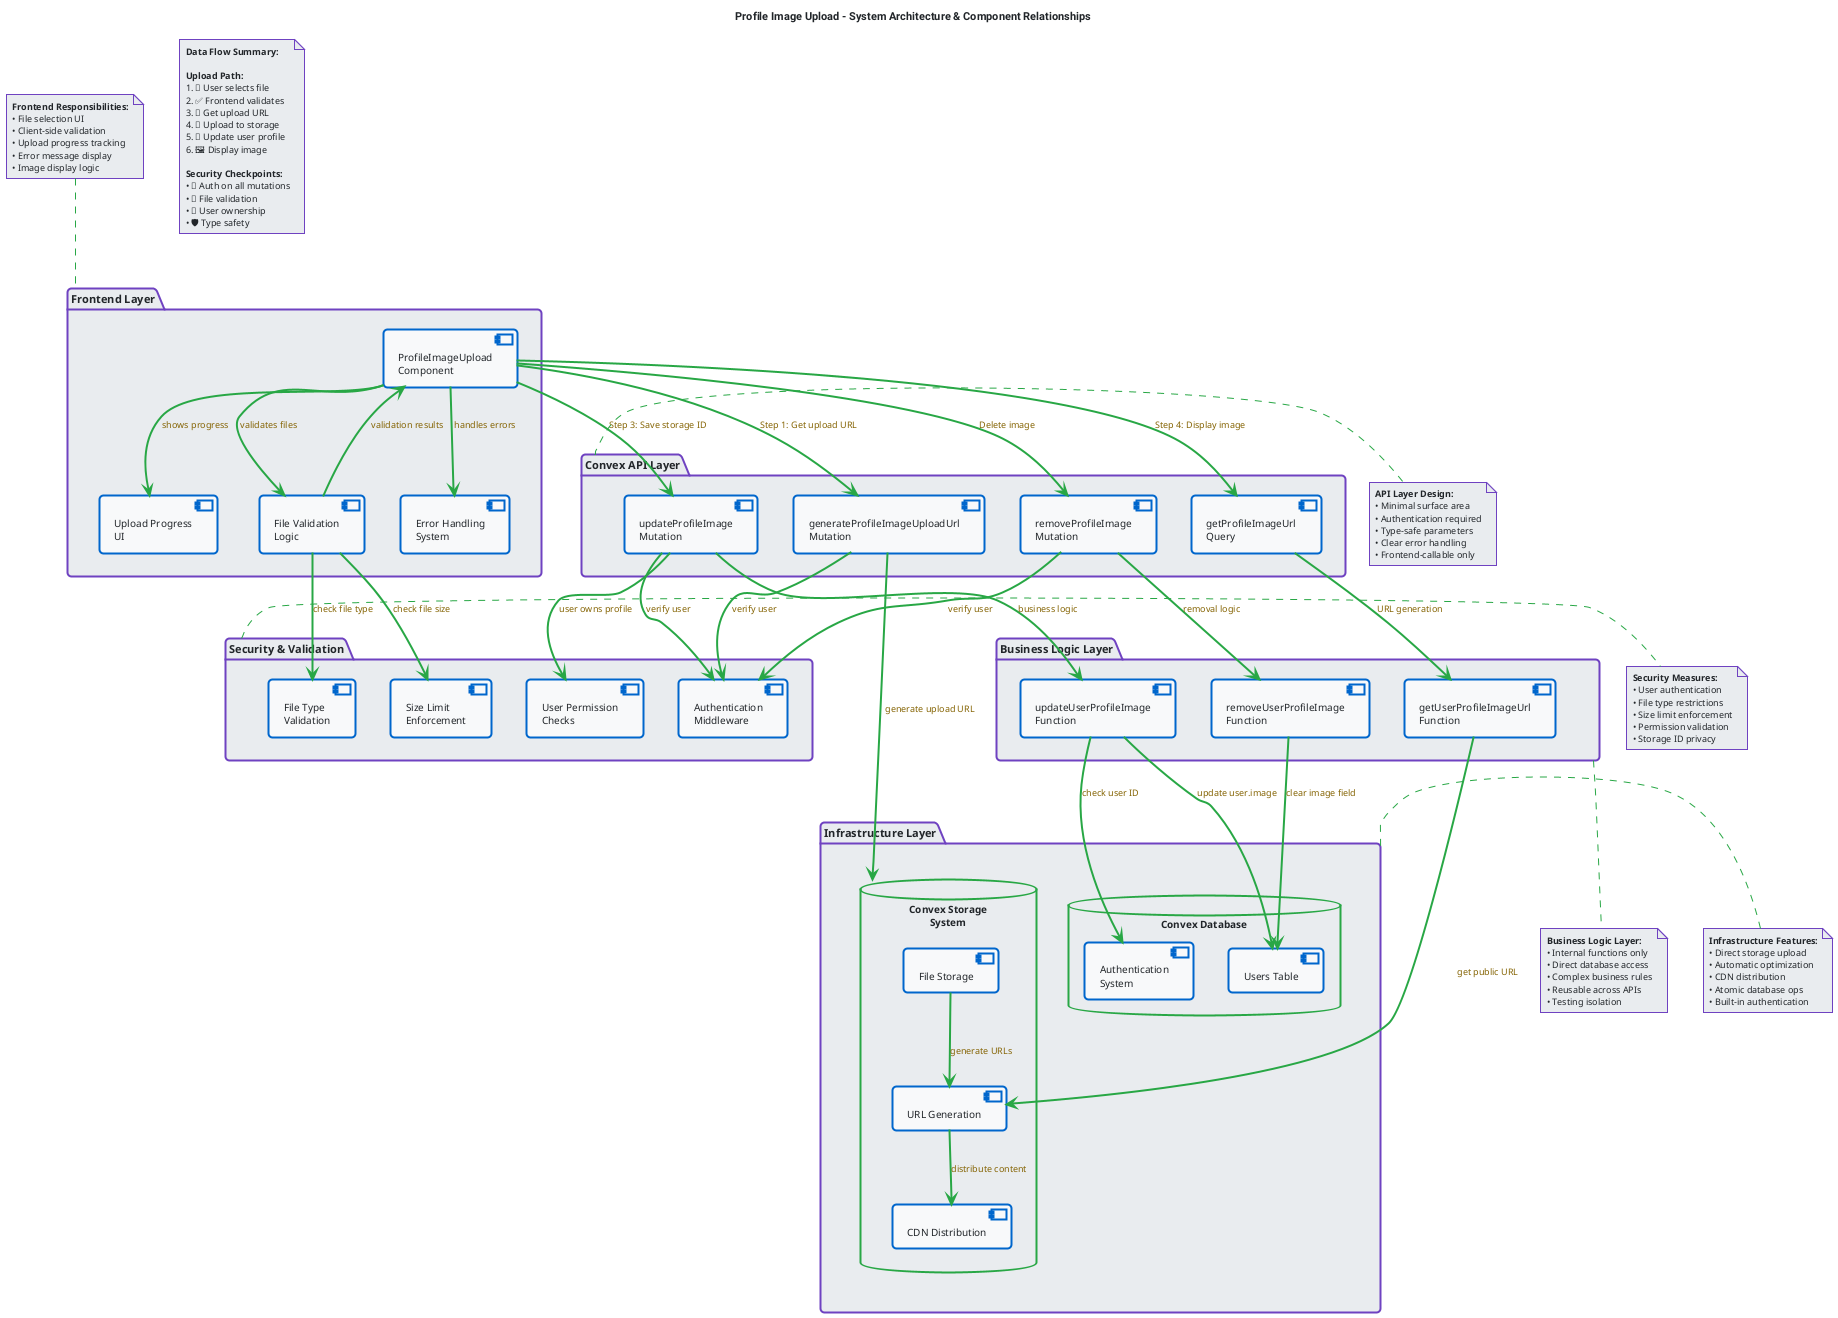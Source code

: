 @startuml Profile Image Upload - Architecture Components
<style>
' Professional Light Theme Configuration - Pure CSS Style
!$color_bg = "#ffffff"
!$color_bg_light = "#f8f9fa"
!$color_bg_lighter = "#e9ecef"
!$color_fg = "#212529"
!$color_fg_muted = "#6c757d"
!$color_primary = "#0066cc"
!$color_primary_light = "#4da6ff"
!$color_success = "#28a745"
!$color_warning = "#856404"
!$color_error = "#dc3545"
!$color_accent = "#6f42c1"

' Root document styling
document {
  BackGroundColor: $color_bg;
  FontColor: $color_fg;
  FontName: "Segoe UI", -apple-system, BlinkMacSystemFont, Roboto, "Helvetica Neue", Arial, sans-serif;
  FontSize: 11;
}

' Component styling
component {
  BackGroundColor: $color_bg_light;
  LineColor: $color_primary;
  FontColor: $color_fg;
  FontSize: 10;
  LineThickness: 2;
  RoundCorner: 8;
  Padding: 8;
}

' Package styling
package {
  BackGroundColor: $color_bg_lighter;
  LineColor: $color_accent;
  FontColor: $color_fg;
  FontSize: 11;
  LineThickness: 2;
  RoundCorner: 8;
}

' Database styling
database {
  BackGroundColor: $color_bg_lighter;
  LineColor: $color_success;
  FontColor: $color_fg;
  FontSize: 10;
  LineThickness: 2;
}

' Arrow styling
arrow {
  LineColor: $color_success;
  FontColor: $color_warning;
  FontSize: 9;
  LineThickness: 2;
}

' Note styling
note {
  BackGroundColor: $color_bg_lighter;
  LineColor: $color_accent;
  FontColor: $color_fg;
  FontSize: 9;
  LineThickness: 1;
  RoundCorner: 6;
  Padding: 6;
}
</style>

title Profile Image Upload - System Architecture & Component Relationships

package "Frontend Layer" as Frontend {
  [ProfileImageUpload\nComponent] as ProfileComp
  [File Validation\nLogic] as FileValidation
  [Upload Progress\nUI] as ProgressUI
  [Error Handling\nSystem] as ErrorHandler
}

package "Convex API Layer" as APILayer {
  [generateProfileImageUploadUrl\nMutation] as GenerateURL
  [updateProfileImage\nMutation] as UpdateProfile
  [getProfileImageUrl\nQuery] as GetImageURL
  [removeProfileImage\nMutation] as RemoveImage
}

package "Business Logic Layer" as ModelLayer {
  [updateUserProfileImage\nFunction] as UpdateFunction
  [getUserProfileImageUrl\nFunction] as GetURLFunction
  [removeUserProfileImage\nFunction] as RemoveFunction
}

package "Infrastructure Layer" as Infrastructure {
  database "Convex Storage\nSystem" as Storage {
    [File Storage] as FileStore
    [URL Generation] as URLGen
    [CDN Distribution] as CDN
  }
  
  database "Convex Database" as Database {
    [Users Table] as UsersTable
    [Authentication\nSystem] as Auth
  }
}

package "Security & Validation" as Security {
  [Authentication\nMiddleware] as AuthMiddleware
  [File Type\nValidation] as FileTypeValidation
  [Size Limit\nEnforcement] as SizeValidation
  [User Permission\nChecks] as PermissionCheck
}

' Frontend Component Relationships
ProfileComp --> FileValidation : validates files
ProfileComp --> ProgressUI : shows progress
ProfileComp --> ErrorHandler : handles errors
FileValidation --> ProfileComp : validation results

' API Calls from Frontend
ProfileComp --> GenerateURL : Step 1: Get upload URL
ProfileComp --> UpdateProfile : Step 3: Save storage ID
ProfileComp --> GetImageURL : Step 4: Display image
ProfileComp --> RemoveImage : Delete image

' API to Model Layer
GenerateURL --> Storage : generate upload URL
UpdateProfile --> UpdateFunction : business logic
GetImageURL --> GetURLFunction : URL generation
RemoveImage --> RemoveFunction : removal logic

' Model Layer to Infrastructure
UpdateFunction --> UsersTable : update user.image
UpdateFunction --> Auth : check user ID
GetURLFunction --> URLGen : get public URL
RemoveFunction --> UsersTable : clear image field

' Security Integration
GenerateURL --> AuthMiddleware : verify user
UpdateProfile --> AuthMiddleware : verify user
RemoveImage --> AuthMiddleware : verify user
UpdateProfile --> PermissionCheck : user owns profile

FileValidation --> FileTypeValidation : check file type
FileValidation --> SizeValidation : check file size

' Storage System Internal
FileStore --> URLGen : generate URLs
URLGen --> CDN : distribute content

note top of Frontend
  **Frontend Responsibilities:**
  • File selection UI
  • Client-side validation
  • Upload progress tracking
  • Error message display
  • Image display logic
end note

note right of APILayer
  **API Layer Design:**
  • Minimal surface area
  • Authentication required
  • Type-safe parameters
  • Clear error handling
  • Frontend-callable only
end note

note bottom of ModelLayer
  **Business Logic Layer:**
  • Internal functions only
  • Direct database access
  • Complex business rules
  • Reusable across APIs
  • Testing isolation
end note

note left of Infrastructure
  **Infrastructure Features:**
  • Direct storage upload
  • Automatic optimization
  • CDN distribution
  • Atomic database ops
  • Built-in authentication
end note

note right of Security
  **Security Measures:**
  • User authentication
  • File type restrictions
  • Size limit enforcement
  • Permission validation
  • Storage ID privacy
end note

' Data Flow Annotations
note as DataFlow
  **Data Flow Summary:**
  
  **Upload Path:**
  1. 📁 User selects file
  2. ✅ Frontend validates
  3. 🔗 Get upload URL
  4. 🚀 Upload to storage
  5. 💾 Update user profile
  6. 🖼️ Display image
  
  **Security Checkpoints:**
  • 🔐 Auth on all mutations
  • 📝 File validation
  • 👤 User ownership
  • 🛡️ Type safety
end note

@enduml